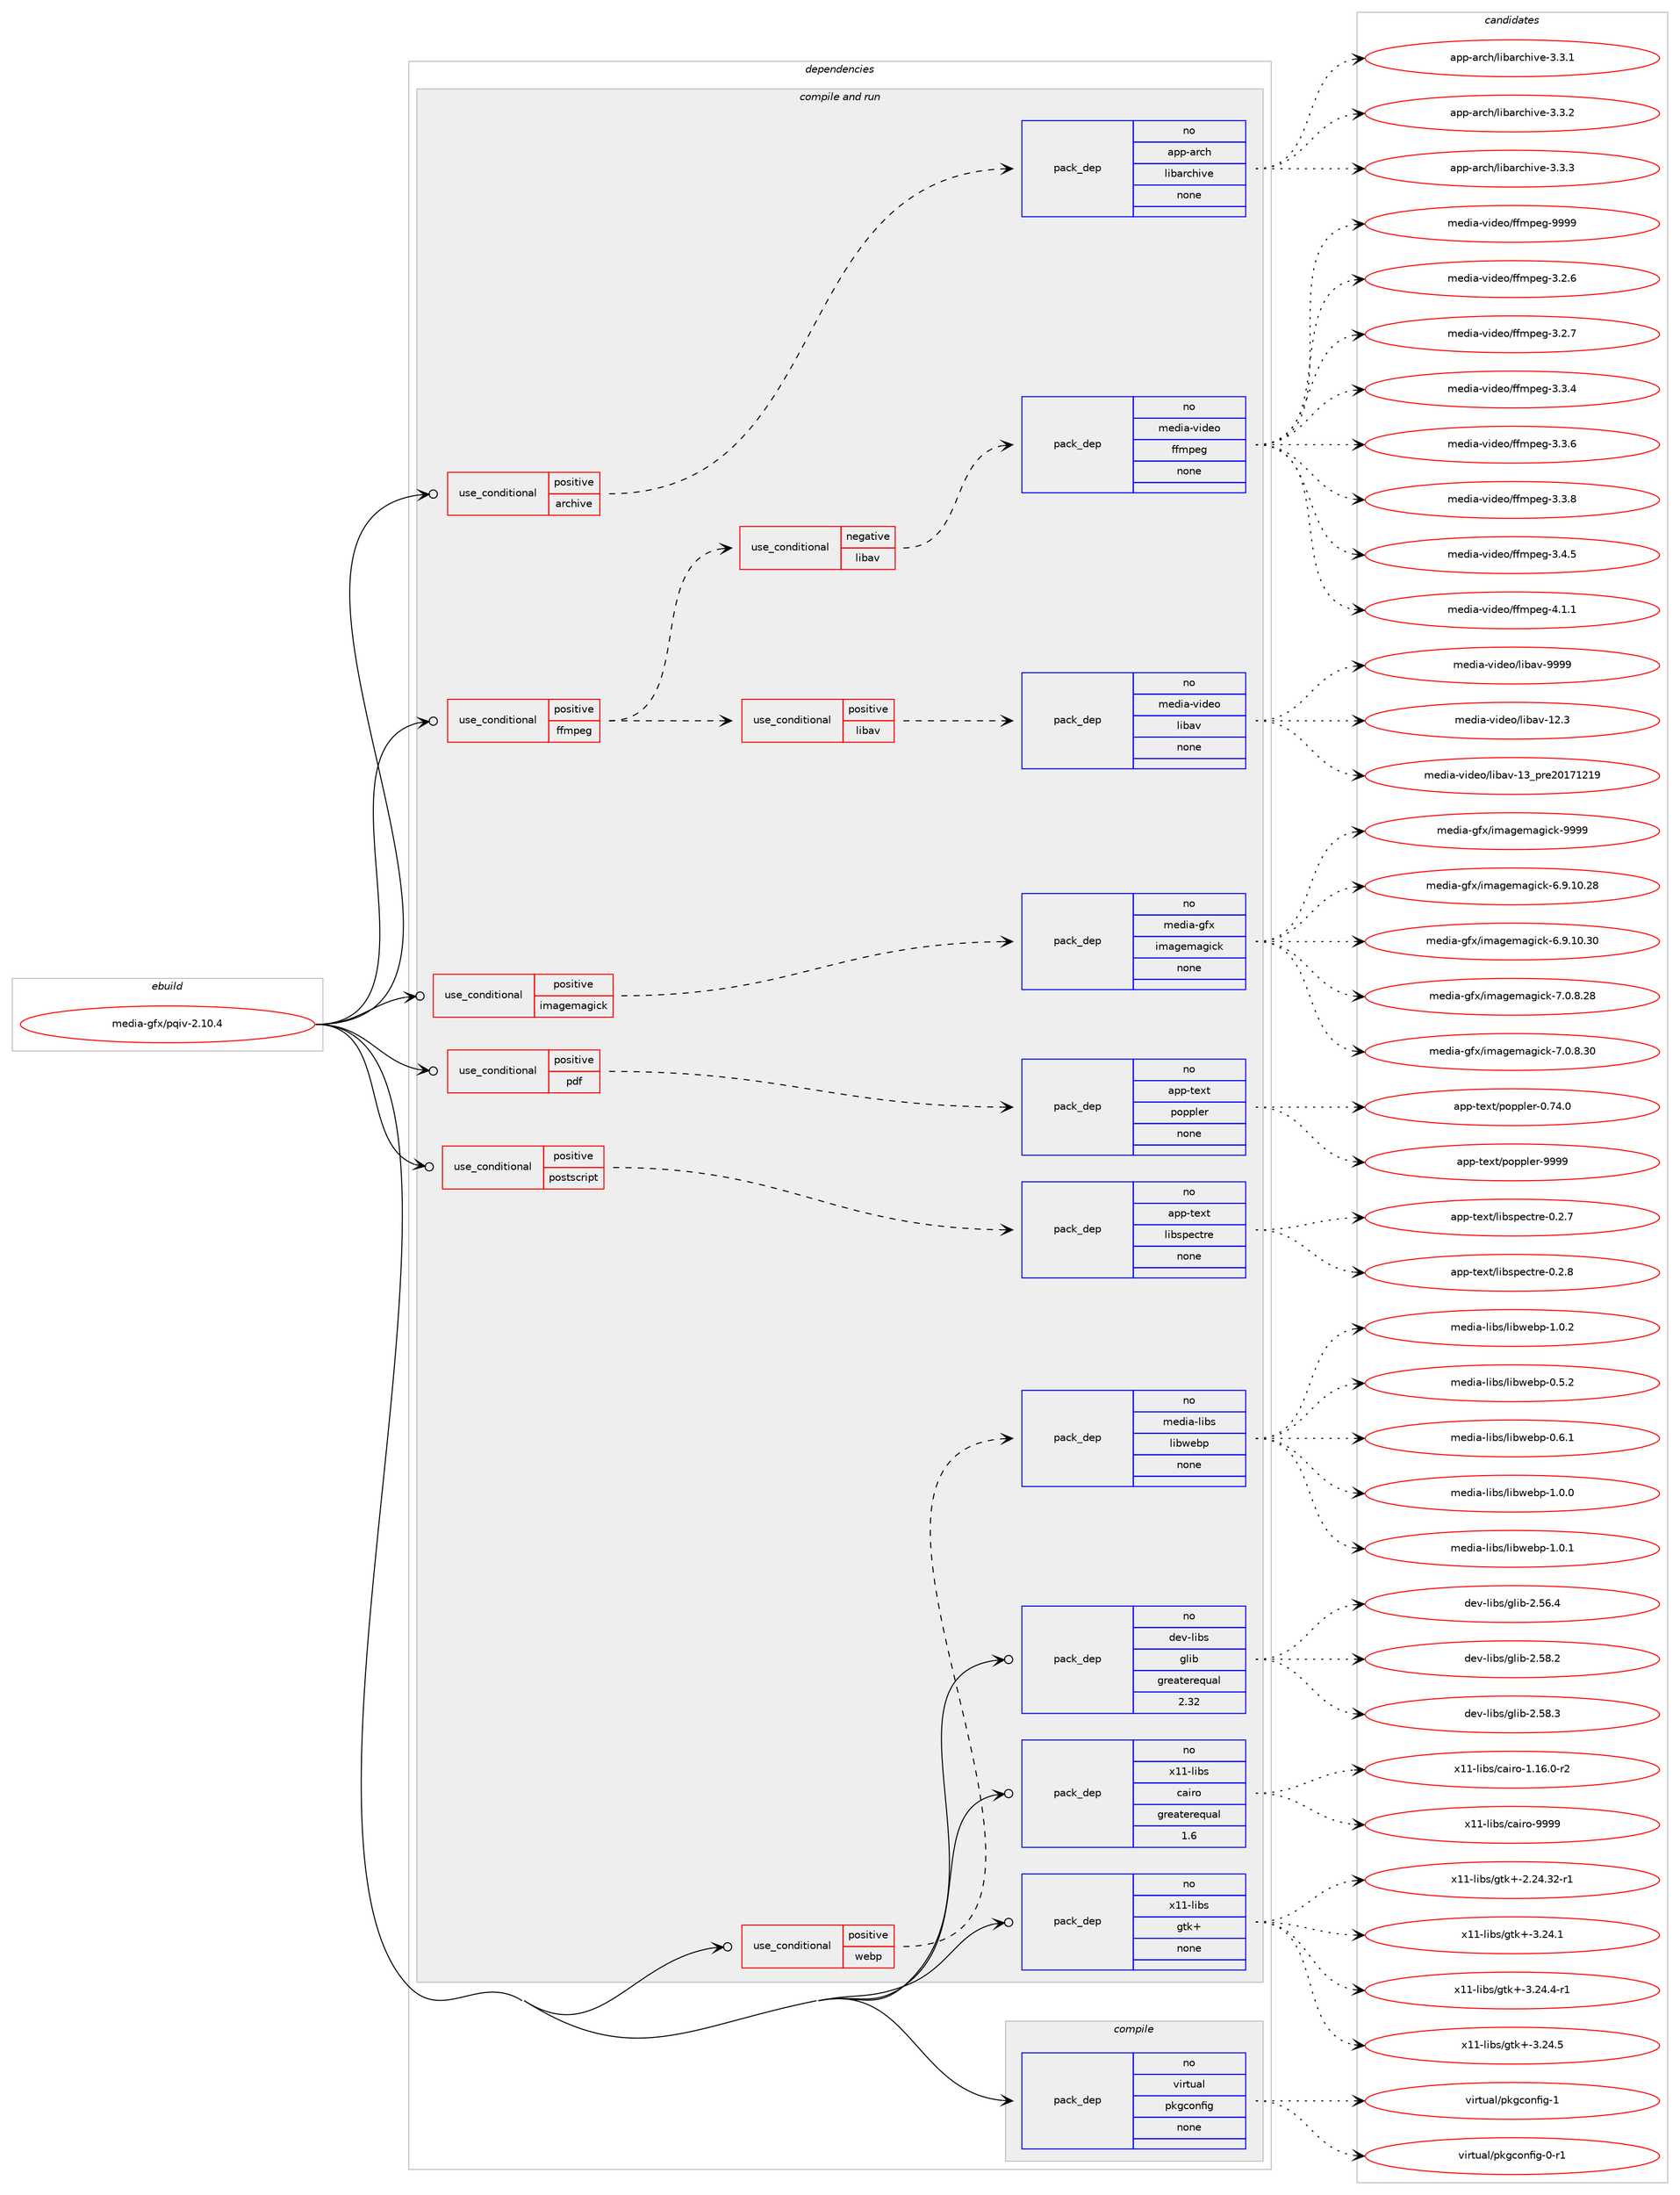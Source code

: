 digraph prolog {

# *************
# Graph options
# *************

newrank=true;
concentrate=true;
compound=true;
graph [rankdir=LR,fontname=Helvetica,fontsize=10,ranksep=1.5];#, ranksep=2.5, nodesep=0.2];
edge  [arrowhead=vee];
node  [fontname=Helvetica,fontsize=10];

# **********
# The ebuild
# **********

subgraph cluster_leftcol {
color=gray;
rank=same;
label=<<i>ebuild</i>>;
id [label="media-gfx/pqiv-2.10.4", color=red, width=4, href="../media-gfx/pqiv-2.10.4.svg"];
}

# ****************
# The dependencies
# ****************

subgraph cluster_midcol {
color=gray;
label=<<i>dependencies</i>>;
subgraph cluster_compile {
fillcolor="#eeeeee";
style=filled;
label=<<i>compile</i>>;
subgraph pack1148438 {
dependency1607282 [label=<<TABLE BORDER="0" CELLBORDER="1" CELLSPACING="0" CELLPADDING="4" WIDTH="220"><TR><TD ROWSPAN="6" CELLPADDING="30">pack_dep</TD></TR><TR><TD WIDTH="110">no</TD></TR><TR><TD>virtual</TD></TR><TR><TD>pkgconfig</TD></TR><TR><TD>none</TD></TR><TR><TD></TD></TR></TABLE>>, shape=none, color=blue];
}
id:e -> dependency1607282:w [weight=20,style="solid",arrowhead="vee"];
}
subgraph cluster_compileandrun {
fillcolor="#eeeeee";
style=filled;
label=<<i>compile and run</i>>;
subgraph cond433223 {
dependency1607283 [label=<<TABLE BORDER="0" CELLBORDER="1" CELLSPACING="0" CELLPADDING="4"><TR><TD ROWSPAN="3" CELLPADDING="10">use_conditional</TD></TR><TR><TD>positive</TD></TR><TR><TD>archive</TD></TR></TABLE>>, shape=none, color=red];
subgraph pack1148439 {
dependency1607284 [label=<<TABLE BORDER="0" CELLBORDER="1" CELLSPACING="0" CELLPADDING="4" WIDTH="220"><TR><TD ROWSPAN="6" CELLPADDING="30">pack_dep</TD></TR><TR><TD WIDTH="110">no</TD></TR><TR><TD>app-arch</TD></TR><TR><TD>libarchive</TD></TR><TR><TD>none</TD></TR><TR><TD></TD></TR></TABLE>>, shape=none, color=blue];
}
dependency1607283:e -> dependency1607284:w [weight=20,style="dashed",arrowhead="vee"];
}
id:e -> dependency1607283:w [weight=20,style="solid",arrowhead="odotvee"];
subgraph cond433224 {
dependency1607285 [label=<<TABLE BORDER="0" CELLBORDER="1" CELLSPACING="0" CELLPADDING="4"><TR><TD ROWSPAN="3" CELLPADDING="10">use_conditional</TD></TR><TR><TD>positive</TD></TR><TR><TD>ffmpeg</TD></TR></TABLE>>, shape=none, color=red];
subgraph cond433225 {
dependency1607286 [label=<<TABLE BORDER="0" CELLBORDER="1" CELLSPACING="0" CELLPADDING="4"><TR><TD ROWSPAN="3" CELLPADDING="10">use_conditional</TD></TR><TR><TD>negative</TD></TR><TR><TD>libav</TD></TR></TABLE>>, shape=none, color=red];
subgraph pack1148440 {
dependency1607287 [label=<<TABLE BORDER="0" CELLBORDER="1" CELLSPACING="0" CELLPADDING="4" WIDTH="220"><TR><TD ROWSPAN="6" CELLPADDING="30">pack_dep</TD></TR><TR><TD WIDTH="110">no</TD></TR><TR><TD>media-video</TD></TR><TR><TD>ffmpeg</TD></TR><TR><TD>none</TD></TR><TR><TD></TD></TR></TABLE>>, shape=none, color=blue];
}
dependency1607286:e -> dependency1607287:w [weight=20,style="dashed",arrowhead="vee"];
}
dependency1607285:e -> dependency1607286:w [weight=20,style="dashed",arrowhead="vee"];
subgraph cond433226 {
dependency1607288 [label=<<TABLE BORDER="0" CELLBORDER="1" CELLSPACING="0" CELLPADDING="4"><TR><TD ROWSPAN="3" CELLPADDING="10">use_conditional</TD></TR><TR><TD>positive</TD></TR><TR><TD>libav</TD></TR></TABLE>>, shape=none, color=red];
subgraph pack1148441 {
dependency1607289 [label=<<TABLE BORDER="0" CELLBORDER="1" CELLSPACING="0" CELLPADDING="4" WIDTH="220"><TR><TD ROWSPAN="6" CELLPADDING="30">pack_dep</TD></TR><TR><TD WIDTH="110">no</TD></TR><TR><TD>media-video</TD></TR><TR><TD>libav</TD></TR><TR><TD>none</TD></TR><TR><TD></TD></TR></TABLE>>, shape=none, color=blue];
}
dependency1607288:e -> dependency1607289:w [weight=20,style="dashed",arrowhead="vee"];
}
dependency1607285:e -> dependency1607288:w [weight=20,style="dashed",arrowhead="vee"];
}
id:e -> dependency1607285:w [weight=20,style="solid",arrowhead="odotvee"];
subgraph cond433227 {
dependency1607290 [label=<<TABLE BORDER="0" CELLBORDER="1" CELLSPACING="0" CELLPADDING="4"><TR><TD ROWSPAN="3" CELLPADDING="10">use_conditional</TD></TR><TR><TD>positive</TD></TR><TR><TD>imagemagick</TD></TR></TABLE>>, shape=none, color=red];
subgraph pack1148442 {
dependency1607291 [label=<<TABLE BORDER="0" CELLBORDER="1" CELLSPACING="0" CELLPADDING="4" WIDTH="220"><TR><TD ROWSPAN="6" CELLPADDING="30">pack_dep</TD></TR><TR><TD WIDTH="110">no</TD></TR><TR><TD>media-gfx</TD></TR><TR><TD>imagemagick</TD></TR><TR><TD>none</TD></TR><TR><TD></TD></TR></TABLE>>, shape=none, color=blue];
}
dependency1607290:e -> dependency1607291:w [weight=20,style="dashed",arrowhead="vee"];
}
id:e -> dependency1607290:w [weight=20,style="solid",arrowhead="odotvee"];
subgraph cond433228 {
dependency1607292 [label=<<TABLE BORDER="0" CELLBORDER="1" CELLSPACING="0" CELLPADDING="4"><TR><TD ROWSPAN="3" CELLPADDING="10">use_conditional</TD></TR><TR><TD>positive</TD></TR><TR><TD>pdf</TD></TR></TABLE>>, shape=none, color=red];
subgraph pack1148443 {
dependency1607293 [label=<<TABLE BORDER="0" CELLBORDER="1" CELLSPACING="0" CELLPADDING="4" WIDTH="220"><TR><TD ROWSPAN="6" CELLPADDING="30">pack_dep</TD></TR><TR><TD WIDTH="110">no</TD></TR><TR><TD>app-text</TD></TR><TR><TD>poppler</TD></TR><TR><TD>none</TD></TR><TR><TD></TD></TR></TABLE>>, shape=none, color=blue];
}
dependency1607292:e -> dependency1607293:w [weight=20,style="dashed",arrowhead="vee"];
}
id:e -> dependency1607292:w [weight=20,style="solid",arrowhead="odotvee"];
subgraph cond433229 {
dependency1607294 [label=<<TABLE BORDER="0" CELLBORDER="1" CELLSPACING="0" CELLPADDING="4"><TR><TD ROWSPAN="3" CELLPADDING="10">use_conditional</TD></TR><TR><TD>positive</TD></TR><TR><TD>postscript</TD></TR></TABLE>>, shape=none, color=red];
subgraph pack1148444 {
dependency1607295 [label=<<TABLE BORDER="0" CELLBORDER="1" CELLSPACING="0" CELLPADDING="4" WIDTH="220"><TR><TD ROWSPAN="6" CELLPADDING="30">pack_dep</TD></TR><TR><TD WIDTH="110">no</TD></TR><TR><TD>app-text</TD></TR><TR><TD>libspectre</TD></TR><TR><TD>none</TD></TR><TR><TD></TD></TR></TABLE>>, shape=none, color=blue];
}
dependency1607294:e -> dependency1607295:w [weight=20,style="dashed",arrowhead="vee"];
}
id:e -> dependency1607294:w [weight=20,style="solid",arrowhead="odotvee"];
subgraph cond433230 {
dependency1607296 [label=<<TABLE BORDER="0" CELLBORDER="1" CELLSPACING="0" CELLPADDING="4"><TR><TD ROWSPAN="3" CELLPADDING="10">use_conditional</TD></TR><TR><TD>positive</TD></TR><TR><TD>webp</TD></TR></TABLE>>, shape=none, color=red];
subgraph pack1148445 {
dependency1607297 [label=<<TABLE BORDER="0" CELLBORDER="1" CELLSPACING="0" CELLPADDING="4" WIDTH="220"><TR><TD ROWSPAN="6" CELLPADDING="30">pack_dep</TD></TR><TR><TD WIDTH="110">no</TD></TR><TR><TD>media-libs</TD></TR><TR><TD>libwebp</TD></TR><TR><TD>none</TD></TR><TR><TD></TD></TR></TABLE>>, shape=none, color=blue];
}
dependency1607296:e -> dependency1607297:w [weight=20,style="dashed",arrowhead="vee"];
}
id:e -> dependency1607296:w [weight=20,style="solid",arrowhead="odotvee"];
subgraph pack1148446 {
dependency1607298 [label=<<TABLE BORDER="0" CELLBORDER="1" CELLSPACING="0" CELLPADDING="4" WIDTH="220"><TR><TD ROWSPAN="6" CELLPADDING="30">pack_dep</TD></TR><TR><TD WIDTH="110">no</TD></TR><TR><TD>dev-libs</TD></TR><TR><TD>glib</TD></TR><TR><TD>greaterequal</TD></TR><TR><TD>2.32</TD></TR></TABLE>>, shape=none, color=blue];
}
id:e -> dependency1607298:w [weight=20,style="solid",arrowhead="odotvee"];
subgraph pack1148447 {
dependency1607299 [label=<<TABLE BORDER="0" CELLBORDER="1" CELLSPACING="0" CELLPADDING="4" WIDTH="220"><TR><TD ROWSPAN="6" CELLPADDING="30">pack_dep</TD></TR><TR><TD WIDTH="110">no</TD></TR><TR><TD>x11-libs</TD></TR><TR><TD>cairo</TD></TR><TR><TD>greaterequal</TD></TR><TR><TD>1.6</TD></TR></TABLE>>, shape=none, color=blue];
}
id:e -> dependency1607299:w [weight=20,style="solid",arrowhead="odotvee"];
subgraph pack1148448 {
dependency1607300 [label=<<TABLE BORDER="0" CELLBORDER="1" CELLSPACING="0" CELLPADDING="4" WIDTH="220"><TR><TD ROWSPAN="6" CELLPADDING="30">pack_dep</TD></TR><TR><TD WIDTH="110">no</TD></TR><TR><TD>x11-libs</TD></TR><TR><TD>gtk+</TD></TR><TR><TD>none</TD></TR><TR><TD></TD></TR></TABLE>>, shape=none, color=blue];
}
id:e -> dependency1607300:w [weight=20,style="solid",arrowhead="odotvee"];
}
subgraph cluster_run {
fillcolor="#eeeeee";
style=filled;
label=<<i>run</i>>;
}
}

# **************
# The candidates
# **************

subgraph cluster_choices {
rank=same;
color=gray;
label=<<i>candidates</i>>;

subgraph choice1148438 {
color=black;
nodesep=1;
choice11810511411611797108471121071039911111010210510345484511449 [label="virtual/pkgconfig-0-r1", color=red, width=4,href="../virtual/pkgconfig-0-r1.svg"];
choice1181051141161179710847112107103991111101021051034549 [label="virtual/pkgconfig-1", color=red, width=4,href="../virtual/pkgconfig-1.svg"];
dependency1607282:e -> choice11810511411611797108471121071039911111010210510345484511449:w [style=dotted,weight="100"];
dependency1607282:e -> choice1181051141161179710847112107103991111101021051034549:w [style=dotted,weight="100"];
}
subgraph choice1148439 {
color=black;
nodesep=1;
choice9711211245971149910447108105989711499104105118101455146514649 [label="app-arch/libarchive-3.3.1", color=red, width=4,href="../app-arch/libarchive-3.3.1.svg"];
choice9711211245971149910447108105989711499104105118101455146514650 [label="app-arch/libarchive-3.3.2", color=red, width=4,href="../app-arch/libarchive-3.3.2.svg"];
choice9711211245971149910447108105989711499104105118101455146514651 [label="app-arch/libarchive-3.3.3", color=red, width=4,href="../app-arch/libarchive-3.3.3.svg"];
dependency1607284:e -> choice9711211245971149910447108105989711499104105118101455146514649:w [style=dotted,weight="100"];
dependency1607284:e -> choice9711211245971149910447108105989711499104105118101455146514650:w [style=dotted,weight="100"];
dependency1607284:e -> choice9711211245971149910447108105989711499104105118101455146514651:w [style=dotted,weight="100"];
}
subgraph choice1148440 {
color=black;
nodesep=1;
choice109101100105974511810510010111147102102109112101103455146504654 [label="media-video/ffmpeg-3.2.6", color=red, width=4,href="../media-video/ffmpeg-3.2.6.svg"];
choice109101100105974511810510010111147102102109112101103455146504655 [label="media-video/ffmpeg-3.2.7", color=red, width=4,href="../media-video/ffmpeg-3.2.7.svg"];
choice109101100105974511810510010111147102102109112101103455146514652 [label="media-video/ffmpeg-3.3.4", color=red, width=4,href="../media-video/ffmpeg-3.3.4.svg"];
choice109101100105974511810510010111147102102109112101103455146514654 [label="media-video/ffmpeg-3.3.6", color=red, width=4,href="../media-video/ffmpeg-3.3.6.svg"];
choice109101100105974511810510010111147102102109112101103455146514656 [label="media-video/ffmpeg-3.3.8", color=red, width=4,href="../media-video/ffmpeg-3.3.8.svg"];
choice109101100105974511810510010111147102102109112101103455146524653 [label="media-video/ffmpeg-3.4.5", color=red, width=4,href="../media-video/ffmpeg-3.4.5.svg"];
choice109101100105974511810510010111147102102109112101103455246494649 [label="media-video/ffmpeg-4.1.1", color=red, width=4,href="../media-video/ffmpeg-4.1.1.svg"];
choice1091011001059745118105100101111471021021091121011034557575757 [label="media-video/ffmpeg-9999", color=red, width=4,href="../media-video/ffmpeg-9999.svg"];
dependency1607287:e -> choice109101100105974511810510010111147102102109112101103455146504654:w [style=dotted,weight="100"];
dependency1607287:e -> choice109101100105974511810510010111147102102109112101103455146504655:w [style=dotted,weight="100"];
dependency1607287:e -> choice109101100105974511810510010111147102102109112101103455146514652:w [style=dotted,weight="100"];
dependency1607287:e -> choice109101100105974511810510010111147102102109112101103455146514654:w [style=dotted,weight="100"];
dependency1607287:e -> choice109101100105974511810510010111147102102109112101103455146514656:w [style=dotted,weight="100"];
dependency1607287:e -> choice109101100105974511810510010111147102102109112101103455146524653:w [style=dotted,weight="100"];
dependency1607287:e -> choice109101100105974511810510010111147102102109112101103455246494649:w [style=dotted,weight="100"];
dependency1607287:e -> choice1091011001059745118105100101111471021021091121011034557575757:w [style=dotted,weight="100"];
}
subgraph choice1148441 {
color=black;
nodesep=1;
choice10910110010597451181051001011114710810598971184549504651 [label="media-video/libav-12.3", color=red, width=4,href="../media-video/libav-12.3.svg"];
choice1091011001059745118105100101111471081059897118454951951121141015048495549504957 [label="media-video/libav-13_pre20171219", color=red, width=4,href="../media-video/libav-13_pre20171219.svg"];
choice10910110010597451181051001011114710810598971184557575757 [label="media-video/libav-9999", color=red, width=4,href="../media-video/libav-9999.svg"];
dependency1607289:e -> choice10910110010597451181051001011114710810598971184549504651:w [style=dotted,weight="100"];
dependency1607289:e -> choice1091011001059745118105100101111471081059897118454951951121141015048495549504957:w [style=dotted,weight="100"];
dependency1607289:e -> choice10910110010597451181051001011114710810598971184557575757:w [style=dotted,weight="100"];
}
subgraph choice1148442 {
color=black;
nodesep=1;
choice10910110010597451031021204710510997103101109971031059910745544657464948465056 [label="media-gfx/imagemagick-6.9.10.28", color=red, width=4,href="../media-gfx/imagemagick-6.9.10.28.svg"];
choice10910110010597451031021204710510997103101109971031059910745544657464948465148 [label="media-gfx/imagemagick-6.9.10.30", color=red, width=4,href="../media-gfx/imagemagick-6.9.10.30.svg"];
choice109101100105974510310212047105109971031011099710310599107455546484656465056 [label="media-gfx/imagemagick-7.0.8.28", color=red, width=4,href="../media-gfx/imagemagick-7.0.8.28.svg"];
choice109101100105974510310212047105109971031011099710310599107455546484656465148 [label="media-gfx/imagemagick-7.0.8.30", color=red, width=4,href="../media-gfx/imagemagick-7.0.8.30.svg"];
choice1091011001059745103102120471051099710310110997103105991074557575757 [label="media-gfx/imagemagick-9999", color=red, width=4,href="../media-gfx/imagemagick-9999.svg"];
dependency1607291:e -> choice10910110010597451031021204710510997103101109971031059910745544657464948465056:w [style=dotted,weight="100"];
dependency1607291:e -> choice10910110010597451031021204710510997103101109971031059910745544657464948465148:w [style=dotted,weight="100"];
dependency1607291:e -> choice109101100105974510310212047105109971031011099710310599107455546484656465056:w [style=dotted,weight="100"];
dependency1607291:e -> choice109101100105974510310212047105109971031011099710310599107455546484656465148:w [style=dotted,weight="100"];
dependency1607291:e -> choice1091011001059745103102120471051099710310110997103105991074557575757:w [style=dotted,weight="100"];
}
subgraph choice1148443 {
color=black;
nodesep=1;
choice97112112451161011201164711211111211210810111445484655524648 [label="app-text/poppler-0.74.0", color=red, width=4,href="../app-text/poppler-0.74.0.svg"];
choice9711211245116101120116471121111121121081011144557575757 [label="app-text/poppler-9999", color=red, width=4,href="../app-text/poppler-9999.svg"];
dependency1607293:e -> choice97112112451161011201164711211111211210810111445484655524648:w [style=dotted,weight="100"];
dependency1607293:e -> choice9711211245116101120116471121111121121081011144557575757:w [style=dotted,weight="100"];
}
subgraph choice1148444 {
color=black;
nodesep=1;
choice9711211245116101120116471081059811511210199116114101454846504655 [label="app-text/libspectre-0.2.7", color=red, width=4,href="../app-text/libspectre-0.2.7.svg"];
choice9711211245116101120116471081059811511210199116114101454846504656 [label="app-text/libspectre-0.2.8", color=red, width=4,href="../app-text/libspectre-0.2.8.svg"];
dependency1607295:e -> choice9711211245116101120116471081059811511210199116114101454846504655:w [style=dotted,weight="100"];
dependency1607295:e -> choice9711211245116101120116471081059811511210199116114101454846504656:w [style=dotted,weight="100"];
}
subgraph choice1148445 {
color=black;
nodesep=1;
choice109101100105974510810598115471081059811910198112454846534650 [label="media-libs/libwebp-0.5.2", color=red, width=4,href="../media-libs/libwebp-0.5.2.svg"];
choice109101100105974510810598115471081059811910198112454846544649 [label="media-libs/libwebp-0.6.1", color=red, width=4,href="../media-libs/libwebp-0.6.1.svg"];
choice109101100105974510810598115471081059811910198112454946484648 [label="media-libs/libwebp-1.0.0", color=red, width=4,href="../media-libs/libwebp-1.0.0.svg"];
choice109101100105974510810598115471081059811910198112454946484649 [label="media-libs/libwebp-1.0.1", color=red, width=4,href="../media-libs/libwebp-1.0.1.svg"];
choice109101100105974510810598115471081059811910198112454946484650 [label="media-libs/libwebp-1.0.2", color=red, width=4,href="../media-libs/libwebp-1.0.2.svg"];
dependency1607297:e -> choice109101100105974510810598115471081059811910198112454846534650:w [style=dotted,weight="100"];
dependency1607297:e -> choice109101100105974510810598115471081059811910198112454846544649:w [style=dotted,weight="100"];
dependency1607297:e -> choice109101100105974510810598115471081059811910198112454946484648:w [style=dotted,weight="100"];
dependency1607297:e -> choice109101100105974510810598115471081059811910198112454946484649:w [style=dotted,weight="100"];
dependency1607297:e -> choice109101100105974510810598115471081059811910198112454946484650:w [style=dotted,weight="100"];
}
subgraph choice1148446 {
color=black;
nodesep=1;
choice1001011184510810598115471031081059845504653544652 [label="dev-libs/glib-2.56.4", color=red, width=4,href="../dev-libs/glib-2.56.4.svg"];
choice1001011184510810598115471031081059845504653564650 [label="dev-libs/glib-2.58.2", color=red, width=4,href="../dev-libs/glib-2.58.2.svg"];
choice1001011184510810598115471031081059845504653564651 [label="dev-libs/glib-2.58.3", color=red, width=4,href="../dev-libs/glib-2.58.3.svg"];
dependency1607298:e -> choice1001011184510810598115471031081059845504653544652:w [style=dotted,weight="100"];
dependency1607298:e -> choice1001011184510810598115471031081059845504653564650:w [style=dotted,weight="100"];
dependency1607298:e -> choice1001011184510810598115471031081059845504653564651:w [style=dotted,weight="100"];
}
subgraph choice1148447 {
color=black;
nodesep=1;
choice12049494510810598115479997105114111454946495446484511450 [label="x11-libs/cairo-1.16.0-r2", color=red, width=4,href="../x11-libs/cairo-1.16.0-r2.svg"];
choice120494945108105981154799971051141114557575757 [label="x11-libs/cairo-9999", color=red, width=4,href="../x11-libs/cairo-9999.svg"];
dependency1607299:e -> choice12049494510810598115479997105114111454946495446484511450:w [style=dotted,weight="100"];
dependency1607299:e -> choice120494945108105981154799971051141114557575757:w [style=dotted,weight="100"];
}
subgraph choice1148448 {
color=black;
nodesep=1;
choice12049494510810598115471031161074345504650524651504511449 [label="x11-libs/gtk+-2.24.32-r1", color=red, width=4,href="../x11-libs/gtk+-2.24.32-r1.svg"];
choice12049494510810598115471031161074345514650524649 [label="x11-libs/gtk+-3.24.1", color=red, width=4,href="../x11-libs/gtk+-3.24.1.svg"];
choice120494945108105981154710311610743455146505246524511449 [label="x11-libs/gtk+-3.24.4-r1", color=red, width=4,href="../x11-libs/gtk+-3.24.4-r1.svg"];
choice12049494510810598115471031161074345514650524653 [label="x11-libs/gtk+-3.24.5", color=red, width=4,href="../x11-libs/gtk+-3.24.5.svg"];
dependency1607300:e -> choice12049494510810598115471031161074345504650524651504511449:w [style=dotted,weight="100"];
dependency1607300:e -> choice12049494510810598115471031161074345514650524649:w [style=dotted,weight="100"];
dependency1607300:e -> choice120494945108105981154710311610743455146505246524511449:w [style=dotted,weight="100"];
dependency1607300:e -> choice12049494510810598115471031161074345514650524653:w [style=dotted,weight="100"];
}
}

}
